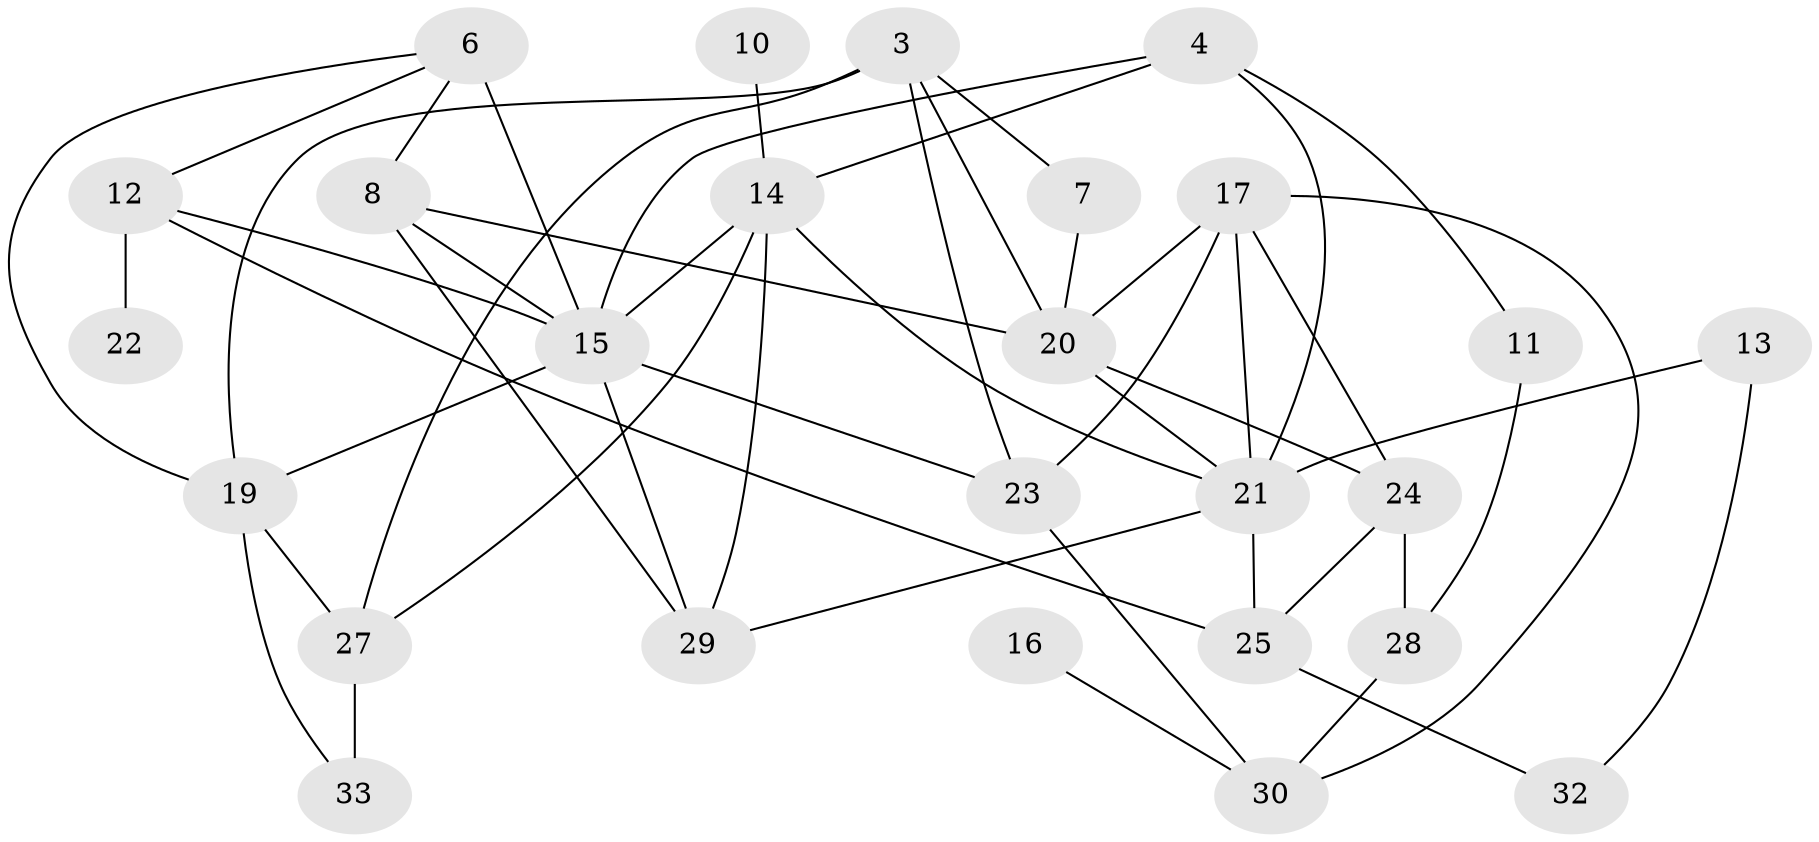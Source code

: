 // original degree distribution, {0: 0.1076923076923077, 4: 0.1076923076923077, 1: 0.18461538461538463, 5: 0.1076923076923077, 3: 0.23076923076923078, 7: 0.03076923076923077, 2: 0.18461538461538463, 6: 0.046153846153846156}
// Generated by graph-tools (version 1.1) at 2025/00/03/09/25 03:00:46]
// undirected, 26 vertices, 49 edges
graph export_dot {
graph [start="1"]
  node [color=gray90,style=filled];
  3;
  4;
  6;
  7;
  8;
  10;
  11;
  12;
  13;
  14;
  15;
  16;
  17;
  19;
  20;
  21;
  22;
  23;
  24;
  25;
  27;
  28;
  29;
  30;
  32;
  33;
  3 -- 7 [weight=1.0];
  3 -- 19 [weight=1.0];
  3 -- 20 [weight=1.0];
  3 -- 23 [weight=1.0];
  3 -- 27 [weight=1.0];
  4 -- 11 [weight=1.0];
  4 -- 14 [weight=1.0];
  4 -- 15 [weight=1.0];
  4 -- 21 [weight=1.0];
  6 -- 8 [weight=1.0];
  6 -- 12 [weight=1.0];
  6 -- 15 [weight=3.0];
  6 -- 19 [weight=1.0];
  7 -- 20 [weight=1.0];
  8 -- 15 [weight=1.0];
  8 -- 20 [weight=2.0];
  8 -- 29 [weight=1.0];
  10 -- 14 [weight=1.0];
  11 -- 28 [weight=1.0];
  12 -- 15 [weight=1.0];
  12 -- 22 [weight=1.0];
  12 -- 25 [weight=1.0];
  13 -- 21 [weight=1.0];
  13 -- 32 [weight=1.0];
  14 -- 15 [weight=1.0];
  14 -- 21 [weight=1.0];
  14 -- 27 [weight=1.0];
  14 -- 29 [weight=1.0];
  15 -- 19 [weight=2.0];
  15 -- 23 [weight=1.0];
  15 -- 29 [weight=1.0];
  16 -- 30 [weight=1.0];
  17 -- 20 [weight=1.0];
  17 -- 21 [weight=2.0];
  17 -- 23 [weight=1.0];
  17 -- 24 [weight=1.0];
  17 -- 30 [weight=1.0];
  19 -- 27 [weight=1.0];
  19 -- 33 [weight=1.0];
  20 -- 21 [weight=1.0];
  20 -- 24 [weight=1.0];
  21 -- 25 [weight=1.0];
  21 -- 29 [weight=1.0];
  23 -- 30 [weight=1.0];
  24 -- 25 [weight=1.0];
  24 -- 28 [weight=1.0];
  25 -- 32 [weight=1.0];
  27 -- 33 [weight=2.0];
  28 -- 30 [weight=1.0];
}
